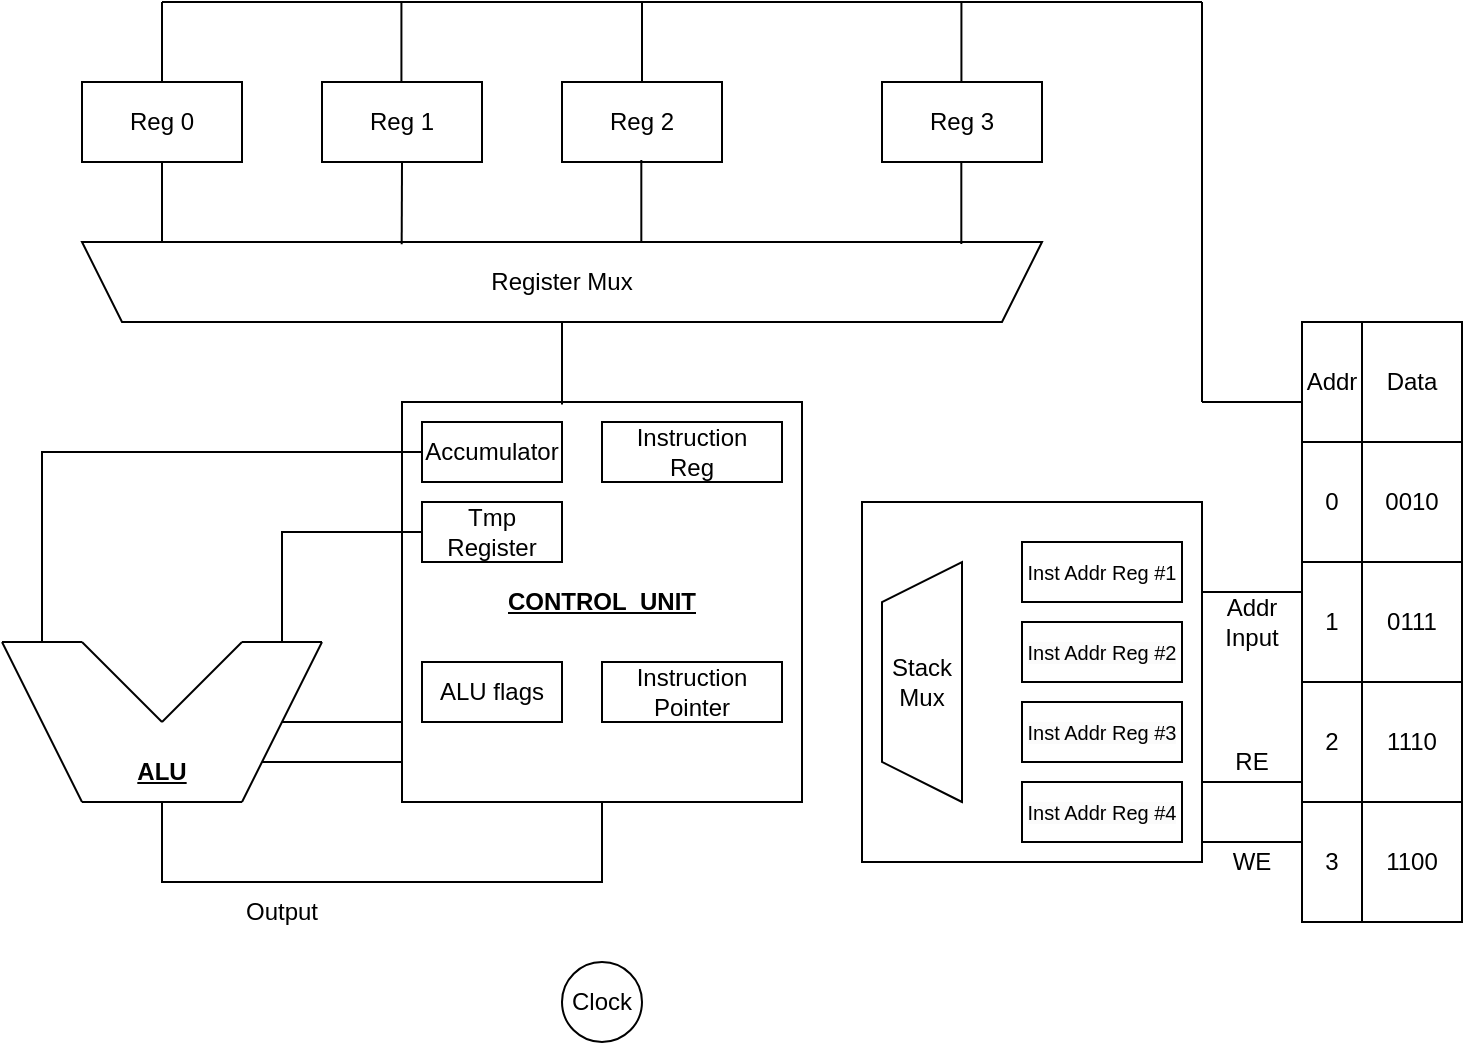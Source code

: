<mxfile version="24.7.16">
  <diagram name="Page-1" id="099fd60b-425b-db50-ffb0-6b813814b670">
    <mxGraphModel dx="819" dy="441" grid="1" gridSize="10" guides="1" tooltips="1" connect="1" arrows="1" fold="1" page="1" pageScale="1" pageWidth="850" pageHeight="1100" background="none" math="0" shadow="0">
      <root>
        <mxCell id="0" />
        <mxCell id="1" parent="0" />
        <mxCell id="ERdX-zV75CLCQFePryyj-1" value="Reg 0" style="rounded=0;whiteSpace=wrap;html=1;" vertex="1" parent="1">
          <mxGeometry x="120" y="80" width="80" height="40" as="geometry" />
        </mxCell>
        <mxCell id="ERdX-zV75CLCQFePryyj-2" value="Reg 1" style="rounded=0;whiteSpace=wrap;html=1;" vertex="1" parent="1">
          <mxGeometry x="240" y="80" width="80" height="40" as="geometry" />
        </mxCell>
        <mxCell id="ERdX-zV75CLCQFePryyj-3" value="Reg 2" style="rounded=0;whiteSpace=wrap;html=1;" vertex="1" parent="1">
          <mxGeometry x="360" y="80" width="80" height="40" as="geometry" />
        </mxCell>
        <mxCell id="ERdX-zV75CLCQFePryyj-4" value="Reg 3" style="rounded=0;whiteSpace=wrap;html=1;" vertex="1" parent="1">
          <mxGeometry x="520" y="80" width="80" height="40" as="geometry" />
        </mxCell>
        <mxCell id="ERdX-zV75CLCQFePryyj-5" value="Register Mux" style="shape=trapezoid;perimeter=trapezoidPerimeter;whiteSpace=wrap;html=1;fixedSize=1;direction=west;" vertex="1" parent="1">
          <mxGeometry x="120" y="160" width="480" height="40" as="geometry" />
        </mxCell>
        <mxCell id="ERdX-zV75CLCQFePryyj-7" value="" style="endArrow=none;html=1;rounded=0;entryX=0.5;entryY=1;entryDx=0;entryDy=0;" edge="1" parent="1" target="ERdX-zV75CLCQFePryyj-1">
          <mxGeometry width="50" height="50" relative="1" as="geometry">
            <mxPoint x="160" y="160" as="sourcePoint" />
            <mxPoint x="450" y="300" as="targetPoint" />
          </mxGeometry>
        </mxCell>
        <mxCell id="ERdX-zV75CLCQFePryyj-9" value="" style="endArrow=none;html=1;rounded=0;exitX=0.667;exitY=0.972;exitDx=0;exitDy=0;exitPerimeter=0;" edge="1" parent="1" source="ERdX-zV75CLCQFePryyj-5">
          <mxGeometry width="50" height="50" relative="1" as="geometry">
            <mxPoint x="230" y="170" as="sourcePoint" />
            <mxPoint x="280" y="120" as="targetPoint" />
          </mxGeometry>
        </mxCell>
        <mxCell id="ERdX-zV75CLCQFePryyj-10" value="" style="endArrow=none;html=1;rounded=0;exitX=0.667;exitY=0.972;exitDx=0;exitDy=0;exitPerimeter=0;" edge="1" parent="1">
          <mxGeometry width="50" height="50" relative="1" as="geometry">
            <mxPoint x="399.66" y="160" as="sourcePoint" />
            <mxPoint x="399.66" y="119" as="targetPoint" />
          </mxGeometry>
        </mxCell>
        <mxCell id="ERdX-zV75CLCQFePryyj-11" value="" style="endArrow=none;html=1;rounded=0;exitX=0.667;exitY=0.972;exitDx=0;exitDy=0;exitPerimeter=0;" edge="1" parent="1">
          <mxGeometry width="50" height="50" relative="1" as="geometry">
            <mxPoint x="559.66" y="161" as="sourcePoint" />
            <mxPoint x="559.66" y="120" as="targetPoint" />
          </mxGeometry>
        </mxCell>
        <mxCell id="ERdX-zV75CLCQFePryyj-12" value="&lt;b&gt;&lt;u&gt;CONTROL&amp;nbsp; UNIT&lt;/u&gt;&lt;/b&gt;" style="whiteSpace=wrap;html=1;aspect=fixed;" vertex="1" parent="1">
          <mxGeometry x="280" y="240" width="200" height="200" as="geometry" />
        </mxCell>
        <mxCell id="ERdX-zV75CLCQFePryyj-13" value="Accu&lt;span style=&quot;color: rgba(0, 0, 0, 0); font-family: monospace; font-size: 0px; text-align: start; text-wrap: nowrap;&quot;&gt;%3CmxGraphModel%3E%3Croot%3E%3CmxCell%20id%3D%220%22%2F%3E%3CmxCell%20id%3D%221%22%20parent%3D%220%22%2F%3E%3CmxCell%20id%3D%222%22%20value%3D%22%22%20style%3D%22endArrow%3Dnone%3Bhtml%3D1%3Brounded%3D0%3BexitX%3D0.667%3BexitY%3D0.972%3BexitDx%3D0%3BexitDy%3D0%3BexitPerimeter%3D0%3B%22%20edge%3D%221%22%20parent%3D%221%22%3E%3CmxGeometry%20width%3D%2250%22%20height%3D%2250%22%20relative%3D%221%22%20as%3D%22geometry%22%3E%3CmxPoint%20x%3D%22280%22%20y%3D%22161%22%20as%3D%22sourcePoint%22%2F%3E%3CmxPoint%20x%3D%22280%22%20y%3D%22120%22%20as%3D%22targetPoint%22%2F%3E%3C%2FmxGeometry%3E%3C%2FmxCell%3E%3C%2Froot%3E%3C%2FmxGraphModel%3E&lt;/span&gt;mulator" style="rounded=0;whiteSpace=wrap;html=1;" vertex="1" parent="1">
          <mxGeometry x="290" y="250" width="70" height="30" as="geometry" />
        </mxCell>
        <mxCell id="ERdX-zV75CLCQFePryyj-16" value="Tmp Register" style="rounded=0;whiteSpace=wrap;html=1;" vertex="1" parent="1">
          <mxGeometry x="290" y="290" width="70" height="30" as="geometry" />
        </mxCell>
        <mxCell id="ERdX-zV75CLCQFePryyj-17" value="ALU flags" style="rounded=0;whiteSpace=wrap;html=1;" vertex="1" parent="1">
          <mxGeometry x="290" y="370" width="70" height="30" as="geometry" />
        </mxCell>
        <mxCell id="ERdX-zV75CLCQFePryyj-18" value="Instruction&lt;div&gt;Reg&lt;/div&gt;" style="rounded=0;whiteSpace=wrap;html=1;" vertex="1" parent="1">
          <mxGeometry x="380" y="250" width="90" height="30" as="geometry" />
        </mxCell>
        <mxCell id="ERdX-zV75CLCQFePryyj-19" value="Instruction Pointer" style="rounded=0;whiteSpace=wrap;html=1;" vertex="1" parent="1">
          <mxGeometry x="380" y="370" width="90" height="30" as="geometry" />
        </mxCell>
        <mxCell id="ERdX-zV75CLCQFePryyj-26" value="" style="endArrow=none;html=1;rounded=0;exitX=0.2;exitY=0.006;exitDx=0;exitDy=0;exitPerimeter=0;" edge="1" parent="1">
          <mxGeometry width="50" height="50" relative="1" as="geometry">
            <mxPoint x="360" y="241.2" as="sourcePoint" />
            <mxPoint x="360" y="200" as="targetPoint" />
          </mxGeometry>
        </mxCell>
        <mxCell id="ERdX-zV75CLCQFePryyj-27" value="Addr" style="rounded=0;whiteSpace=wrap;html=1;" vertex="1" parent="1">
          <mxGeometry x="730" y="200" width="30" height="60" as="geometry" />
        </mxCell>
        <mxCell id="ERdX-zV75CLCQFePryyj-28" value="Data" style="rounded=0;whiteSpace=wrap;html=1;" vertex="1" parent="1">
          <mxGeometry x="760" y="200" width="50" height="60" as="geometry" />
        </mxCell>
        <mxCell id="ERdX-zV75CLCQFePryyj-31" value="0" style="rounded=0;whiteSpace=wrap;html=1;" vertex="1" parent="1">
          <mxGeometry x="730" y="260" width="30" height="60" as="geometry" />
        </mxCell>
        <mxCell id="ERdX-zV75CLCQFePryyj-32" value="0010" style="rounded=0;whiteSpace=wrap;html=1;" vertex="1" parent="1">
          <mxGeometry x="760" y="260" width="50" height="60" as="geometry" />
        </mxCell>
        <mxCell id="ERdX-zV75CLCQFePryyj-38" value="1" style="rounded=0;whiteSpace=wrap;html=1;" vertex="1" parent="1">
          <mxGeometry x="730" y="320" width="30" height="60" as="geometry" />
        </mxCell>
        <mxCell id="ERdX-zV75CLCQFePryyj-39" value="0111" style="rounded=0;whiteSpace=wrap;html=1;" vertex="1" parent="1">
          <mxGeometry x="760" y="320" width="50" height="60" as="geometry" />
        </mxCell>
        <mxCell id="ERdX-zV75CLCQFePryyj-40" value="2" style="rounded=0;whiteSpace=wrap;html=1;" vertex="1" parent="1">
          <mxGeometry x="730" y="380" width="30" height="60" as="geometry" />
        </mxCell>
        <mxCell id="ERdX-zV75CLCQFePryyj-41" value="1110" style="rounded=0;whiteSpace=wrap;html=1;" vertex="1" parent="1">
          <mxGeometry x="760" y="380" width="50" height="60" as="geometry" />
        </mxCell>
        <mxCell id="ERdX-zV75CLCQFePryyj-42" value="3" style="rounded=0;whiteSpace=wrap;html=1;" vertex="1" parent="1">
          <mxGeometry x="730" y="440" width="30" height="60" as="geometry" />
        </mxCell>
        <mxCell id="ERdX-zV75CLCQFePryyj-43" value="1100" style="rounded=0;whiteSpace=wrap;html=1;" vertex="1" parent="1">
          <mxGeometry x="760" y="440" width="50" height="60" as="geometry" />
        </mxCell>
        <mxCell id="ERdX-zV75CLCQFePryyj-45" value="" style="endArrow=none;html=1;rounded=0;" edge="1" parent="1">
          <mxGeometry width="50" height="50" relative="1" as="geometry">
            <mxPoint x="120" y="440" as="sourcePoint" />
            <mxPoint x="80" y="360" as="targetPoint" />
          </mxGeometry>
        </mxCell>
        <mxCell id="ERdX-zV75CLCQFePryyj-46" value="" style="endArrow=none;html=1;rounded=0;" edge="1" parent="1">
          <mxGeometry width="50" height="50" relative="1" as="geometry">
            <mxPoint x="200" y="440" as="sourcePoint" />
            <mxPoint x="240" y="360" as="targetPoint" />
          </mxGeometry>
        </mxCell>
        <mxCell id="ERdX-zV75CLCQFePryyj-47" value="" style="endArrow=none;html=1;rounded=0;" edge="1" parent="1">
          <mxGeometry width="50" height="50" relative="1" as="geometry">
            <mxPoint x="80" y="360" as="sourcePoint" />
            <mxPoint x="120" y="360" as="targetPoint" />
          </mxGeometry>
        </mxCell>
        <mxCell id="ERdX-zV75CLCQFePryyj-48" value="" style="endArrow=none;html=1;rounded=0;" edge="1" parent="1">
          <mxGeometry width="50" height="50" relative="1" as="geometry">
            <mxPoint x="120" y="440" as="sourcePoint" />
            <mxPoint x="200" y="440" as="targetPoint" />
          </mxGeometry>
        </mxCell>
        <mxCell id="ERdX-zV75CLCQFePryyj-49" value="" style="endArrow=none;html=1;rounded=0;" edge="1" parent="1">
          <mxGeometry width="50" height="50" relative="1" as="geometry">
            <mxPoint x="200" y="360" as="sourcePoint" />
            <mxPoint x="240" y="360" as="targetPoint" />
          </mxGeometry>
        </mxCell>
        <mxCell id="ERdX-zV75CLCQFePryyj-50" value="" style="endArrow=none;html=1;rounded=0;" edge="1" parent="1">
          <mxGeometry width="50" height="50" relative="1" as="geometry">
            <mxPoint x="160" y="400" as="sourcePoint" />
            <mxPoint x="120" y="360" as="targetPoint" />
          </mxGeometry>
        </mxCell>
        <mxCell id="ERdX-zV75CLCQFePryyj-51" value="" style="endArrow=none;html=1;rounded=0;" edge="1" parent="1">
          <mxGeometry width="50" height="50" relative="1" as="geometry">
            <mxPoint x="160" y="400" as="sourcePoint" />
            <mxPoint x="200" y="360" as="targetPoint" />
          </mxGeometry>
        </mxCell>
        <mxCell id="ERdX-zV75CLCQFePryyj-52" value="&lt;b&gt;&lt;u&gt;ALU&lt;/u&gt;&lt;/b&gt;" style="text;html=1;align=center;verticalAlign=middle;whiteSpace=wrap;rounded=0;" vertex="1" parent="1">
          <mxGeometry x="130" y="410" width="60" height="30" as="geometry" />
        </mxCell>
        <mxCell id="ERdX-zV75CLCQFePryyj-53" value="Clock" style="ellipse;whiteSpace=wrap;html=1;aspect=fixed;" vertex="1" parent="1">
          <mxGeometry x="360" y="520" width="40" height="40" as="geometry" />
        </mxCell>
        <mxCell id="ERdX-zV75CLCQFePryyj-56" value="" style="endArrow=none;html=1;rounded=0;" edge="1" parent="1">
          <mxGeometry width="50" height="50" relative="1" as="geometry">
            <mxPoint x="210" y="420" as="sourcePoint" />
            <mxPoint x="280" y="420" as="targetPoint" />
          </mxGeometry>
        </mxCell>
        <mxCell id="ERdX-zV75CLCQFePryyj-57" value="" style="endArrow=none;html=1;rounded=0;" edge="1" parent="1">
          <mxGeometry width="50" height="50" relative="1" as="geometry">
            <mxPoint x="220" y="400" as="sourcePoint" />
            <mxPoint x="280" y="400" as="targetPoint" />
          </mxGeometry>
        </mxCell>
        <mxCell id="ERdX-zV75CLCQFePryyj-58" value="" style="endArrow=none;html=1;rounded=0;exitX=0.5;exitY=1;exitDx=0;exitDy=0;" edge="1" parent="1" source="ERdX-zV75CLCQFePryyj-12">
          <mxGeometry width="50" height="50" relative="1" as="geometry">
            <mxPoint x="110" y="490" as="sourcePoint" />
            <mxPoint x="160" y="440" as="targetPoint" />
            <Array as="points">
              <mxPoint x="380" y="480" />
              <mxPoint x="270" y="480" />
              <mxPoint x="160" y="480" />
            </Array>
          </mxGeometry>
        </mxCell>
        <mxCell id="ERdX-zV75CLCQFePryyj-59" value="" style="endArrow=none;html=1;rounded=0;entryX=0;entryY=0.5;entryDx=0;entryDy=0;" edge="1" parent="1" target="ERdX-zV75CLCQFePryyj-13">
          <mxGeometry width="50" height="50" relative="1" as="geometry">
            <mxPoint x="100" y="360" as="sourcePoint" />
            <mxPoint x="100" y="280" as="targetPoint" />
            <Array as="points">
              <mxPoint x="100" y="265" />
            </Array>
          </mxGeometry>
        </mxCell>
        <mxCell id="ERdX-zV75CLCQFePryyj-60" value="" style="endArrow=none;html=1;rounded=0;entryX=0;entryY=0.5;entryDx=0;entryDy=0;" edge="1" parent="1" target="ERdX-zV75CLCQFePryyj-16">
          <mxGeometry width="50" height="50" relative="1" as="geometry">
            <mxPoint x="220" y="360" as="sourcePoint" />
            <mxPoint x="410" y="275" as="targetPoint" />
            <Array as="points">
              <mxPoint x="220" y="305" />
            </Array>
          </mxGeometry>
        </mxCell>
        <mxCell id="ERdX-zV75CLCQFePryyj-61" value="Output" style="text;html=1;align=center;verticalAlign=middle;whiteSpace=wrap;rounded=0;" vertex="1" parent="1">
          <mxGeometry x="190" y="480" width="60" height="30" as="geometry" />
        </mxCell>
        <mxCell id="ERdX-zV75CLCQFePryyj-63" value="" style="group" vertex="1" connectable="0" parent="1">
          <mxGeometry x="520" y="310" width="160" height="160" as="geometry" />
        </mxCell>
        <mxCell id="ERdX-zV75CLCQFePryyj-65" value="" style="rounded=0;whiteSpace=wrap;html=1;" vertex="1" parent="ERdX-zV75CLCQFePryyj-63">
          <mxGeometry x="-10" y="-20" width="170" height="180" as="geometry" />
        </mxCell>
        <mxCell id="ERdX-zV75CLCQFePryyj-20" value="Stack Mux" style="shape=trapezoid;perimeter=trapezoidPerimeter;whiteSpace=wrap;html=1;fixedSize=1;direction=north;" vertex="1" parent="ERdX-zV75CLCQFePryyj-63">
          <mxGeometry y="10" width="40" height="120" as="geometry" />
        </mxCell>
        <mxCell id="ERdX-zV75CLCQFePryyj-21" value="&lt;font style=&quot;font-size: 10px;&quot;&gt;Inst Addr Reg #1&lt;/font&gt;" style="rounded=0;whiteSpace=wrap;html=1;" vertex="1" parent="ERdX-zV75CLCQFePryyj-63">
          <mxGeometry x="70" width="80" height="30" as="geometry" />
        </mxCell>
        <mxCell id="ERdX-zV75CLCQFePryyj-22" value="&lt;br&gt;&lt;span style=&quot;color: rgb(0, 0, 0); font-family: Helvetica; font-size: 10px; font-style: normal; font-variant-ligatures: normal; font-variant-caps: normal; font-weight: 400; letter-spacing: normal; orphans: 2; text-align: center; text-indent: 0px; text-transform: none; widows: 2; word-spacing: 0px; -webkit-text-stroke-width: 0px; white-space: normal; background-color: rgb(251, 251, 251); text-decoration-thickness: initial; text-decoration-style: initial; text-decoration-color: initial; display: inline !important; float: none;&quot;&gt;Inst Addr Reg #2&lt;/span&gt;&lt;div&gt;&lt;br/&gt;&lt;/div&gt;" style="rounded=0;whiteSpace=wrap;html=1;" vertex="1" parent="ERdX-zV75CLCQFePryyj-63">
          <mxGeometry x="70" y="40" width="80" height="30" as="geometry" />
        </mxCell>
        <mxCell id="ERdX-zV75CLCQFePryyj-23" value="&lt;br&gt;&lt;span style=&quot;color: rgb(0, 0, 0); font-family: Helvetica; font-size: 10px; font-style: normal; font-variant-ligatures: normal; font-variant-caps: normal; font-weight: 400; letter-spacing: normal; orphans: 2; text-align: center; text-indent: 0px; text-transform: none; widows: 2; word-spacing: 0px; -webkit-text-stroke-width: 0px; white-space: normal; background-color: rgb(251, 251, 251); text-decoration-thickness: initial; text-decoration-style: initial; text-decoration-color: initial; display: inline !important; float: none;&quot;&gt;Inst Addr Reg #3&lt;/span&gt;&lt;div&gt;&lt;br/&gt;&lt;/div&gt;" style="rounded=0;whiteSpace=wrap;html=1;" vertex="1" parent="ERdX-zV75CLCQFePryyj-63">
          <mxGeometry x="70" y="80" width="80" height="30" as="geometry" />
        </mxCell>
        <mxCell id="ERdX-zV75CLCQFePryyj-24" value="&lt;br&gt;&lt;span style=&quot;color: rgb(0, 0, 0); font-family: Helvetica; font-size: 10px; font-style: normal; font-variant-ligatures: normal; font-variant-caps: normal; font-weight: 400; letter-spacing: normal; orphans: 2; text-align: center; text-indent: 0px; text-transform: none; widows: 2; word-spacing: 0px; -webkit-text-stroke-width: 0px; white-space: normal; background-color: rgb(251, 251, 251); text-decoration-thickness: initial; text-decoration-style: initial; text-decoration-color: initial; display: inline !important; float: none;&quot;&gt;Inst Addr Reg #4&lt;/span&gt;&lt;div&gt;&lt;br/&gt;&lt;/div&gt;" style="rounded=0;whiteSpace=wrap;html=1;" vertex="1" parent="ERdX-zV75CLCQFePryyj-63">
          <mxGeometry x="70" y="120" width="80" height="30" as="geometry" />
        </mxCell>
        <mxCell id="ERdX-zV75CLCQFePryyj-66" value="" style="endArrow=none;html=1;rounded=0;exitX=1;exitY=0.25;exitDx=0;exitDy=0;entryX=0;entryY=0.25;entryDx=0;entryDy=0;" edge="1" parent="1" source="ERdX-zV75CLCQFePryyj-65" target="ERdX-zV75CLCQFePryyj-38">
          <mxGeometry width="50" height="50" relative="1" as="geometry">
            <mxPoint x="680" y="380" as="sourcePoint" />
            <mxPoint x="730" y="330" as="targetPoint" />
          </mxGeometry>
        </mxCell>
        <mxCell id="ERdX-zV75CLCQFePryyj-67" value="" style="endArrow=none;html=1;rounded=0;exitX=1;exitY=0.25;exitDx=0;exitDy=0;entryX=0;entryY=0.25;entryDx=0;entryDy=0;" edge="1" parent="1">
          <mxGeometry width="50" height="50" relative="1" as="geometry">
            <mxPoint x="680" y="460" as="sourcePoint" />
            <mxPoint x="730" y="460" as="targetPoint" />
          </mxGeometry>
        </mxCell>
        <mxCell id="ERdX-zV75CLCQFePryyj-68" value="" style="endArrow=none;html=1;rounded=0;exitX=1;exitY=0.25;exitDx=0;exitDy=0;entryX=0;entryY=0.25;entryDx=0;entryDy=0;" edge="1" parent="1" source="ERdX-zV75CLCQFePryyj-70">
          <mxGeometry width="50" height="50" relative="1" as="geometry">
            <mxPoint x="680" y="424.58" as="sourcePoint" />
            <mxPoint x="730" y="424.58" as="targetPoint" />
          </mxGeometry>
        </mxCell>
        <mxCell id="ERdX-zV75CLCQFePryyj-69" value="WE" style="text;html=1;align=center;verticalAlign=middle;whiteSpace=wrap;rounded=0;" vertex="1" parent="1">
          <mxGeometry x="685" y="460" width="40" height="20" as="geometry" />
        </mxCell>
        <mxCell id="ERdX-zV75CLCQFePryyj-71" value="" style="endArrow=none;html=1;rounded=0;exitX=1;exitY=0.25;exitDx=0;exitDy=0;entryX=0;entryY=0.25;entryDx=0;entryDy=0;" edge="1" parent="1" target="ERdX-zV75CLCQFePryyj-70">
          <mxGeometry width="50" height="50" relative="1" as="geometry">
            <mxPoint x="680" y="424.58" as="sourcePoint" />
            <mxPoint x="730" y="424.58" as="targetPoint" />
          </mxGeometry>
        </mxCell>
        <mxCell id="ERdX-zV75CLCQFePryyj-70" value="RE" style="text;html=1;align=center;verticalAlign=middle;whiteSpace=wrap;rounded=0;" vertex="1" parent="1">
          <mxGeometry x="680" y="410" width="50" height="20" as="geometry" />
        </mxCell>
        <mxCell id="ERdX-zV75CLCQFePryyj-72" value="" style="endArrow=none;html=1;rounded=0;exitX=1;exitY=0.25;exitDx=0;exitDy=0;entryX=0;entryY=0.25;entryDx=0;entryDy=0;" edge="1" parent="1">
          <mxGeometry width="50" height="50" relative="1" as="geometry">
            <mxPoint x="680" y="430" as="sourcePoint" />
            <mxPoint x="730" y="430" as="targetPoint" />
          </mxGeometry>
        </mxCell>
        <mxCell id="ERdX-zV75CLCQFePryyj-73" value="Addr Input" style="text;html=1;align=center;verticalAlign=middle;whiteSpace=wrap;rounded=0;" vertex="1" parent="1">
          <mxGeometry x="680" y="340" width="50" height="20" as="geometry" />
        </mxCell>
        <mxCell id="ERdX-zV75CLCQFePryyj-74" value="" style="endArrow=none;html=1;rounded=0;jumpSize=14;" edge="1" parent="1">
          <mxGeometry width="50" height="50" relative="1" as="geometry">
            <mxPoint x="160" y="40" as="sourcePoint" />
            <mxPoint x="680" y="40" as="targetPoint" />
          </mxGeometry>
        </mxCell>
        <mxCell id="ERdX-zV75CLCQFePryyj-76" value="" style="endArrow=none;html=1;rounded=0;" edge="1" parent="1">
          <mxGeometry width="50" height="50" relative="1" as="geometry">
            <mxPoint x="680" y="240" as="sourcePoint" />
            <mxPoint x="680" y="40" as="targetPoint" />
          </mxGeometry>
        </mxCell>
        <mxCell id="ERdX-zV75CLCQFePryyj-77" value="" style="endArrow=none;html=1;rounded=0;" edge="1" parent="1">
          <mxGeometry width="50" height="50" relative="1" as="geometry">
            <mxPoint x="680" y="240" as="sourcePoint" />
            <mxPoint x="730" y="240" as="targetPoint" />
          </mxGeometry>
        </mxCell>
        <mxCell id="ERdX-zV75CLCQFePryyj-78" value="" style="endArrow=none;html=1;rounded=0;" edge="1" parent="1">
          <mxGeometry width="50" height="50" relative="1" as="geometry">
            <mxPoint x="160" y="80" as="sourcePoint" />
            <mxPoint x="160" y="40" as="targetPoint" />
          </mxGeometry>
        </mxCell>
        <mxCell id="ERdX-zV75CLCQFePryyj-79" value="" style="endArrow=none;html=1;rounded=0;" edge="1" parent="1">
          <mxGeometry width="50" height="50" relative="1" as="geometry">
            <mxPoint x="279.71" y="80" as="sourcePoint" />
            <mxPoint x="279.71" y="40" as="targetPoint" />
          </mxGeometry>
        </mxCell>
        <mxCell id="ERdX-zV75CLCQFePryyj-80" value="" style="endArrow=none;html=1;rounded=0;" edge="1" parent="1">
          <mxGeometry width="50" height="50" relative="1" as="geometry">
            <mxPoint x="400" y="80" as="sourcePoint" />
            <mxPoint x="400" y="40" as="targetPoint" />
          </mxGeometry>
        </mxCell>
        <mxCell id="ERdX-zV75CLCQFePryyj-81" value="" style="endArrow=none;html=1;rounded=0;" edge="1" parent="1">
          <mxGeometry width="50" height="50" relative="1" as="geometry">
            <mxPoint x="559.71" y="80" as="sourcePoint" />
            <mxPoint x="559.71" y="40" as="targetPoint" />
          </mxGeometry>
        </mxCell>
      </root>
    </mxGraphModel>
  </diagram>
</mxfile>
